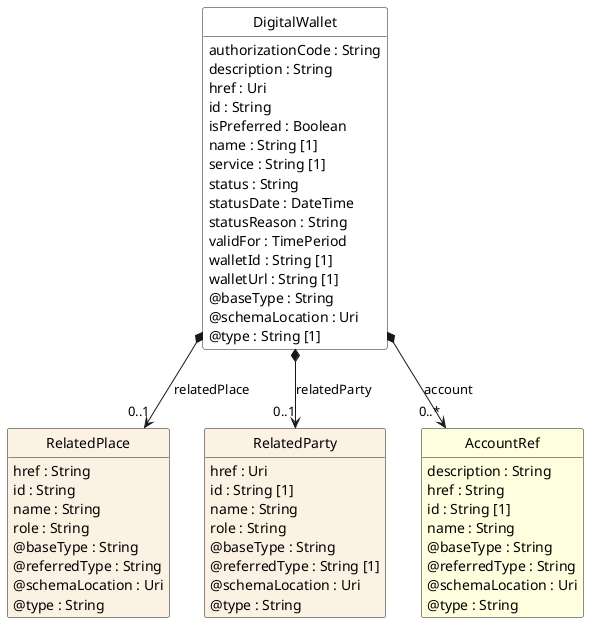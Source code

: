 @startuml
hide circle
hide methods
hide stereotype
show <<Enumeration>> stereotype
skinparam class {
   BackgroundColor<<Enumeration>> #E6F5F7
   BackgroundColor<<Ref>> #FFFFE0
   BackgroundColor<<Pivot>> #FFFFFFF
   BackgroundColor<<SimpleType>> #E2F0DA
   BackgroundColor #FCF2E3
}

class DigitalWallet <<Pivot>> {
    authorizationCode : String
    description : String
    href : Uri
    id : String
    isPreferred : Boolean
    name : String [1]
    service : String [1]
    status : String
    statusDate : DateTime
    statusReason : String
    validFor : TimePeriod
    walletId : String [1]
    walletUrl : String [1]
    @baseType : String
    @schemaLocation : Uri
    @type : String [1]
}

class RelatedPlace  {
    href : String
    id : String
    name : String
    role : String
    @baseType : String
    @referredType : String
    @schemaLocation : Uri
    @type : String
}

class RelatedParty  {
    href : Uri
    id : String [1]
    name : String
    role : String
    @baseType : String
    @referredType : String [1]
    @schemaLocation : Uri
    @type : String
}

class AccountRef  <<Ref>> {
    description : String
    href : String
    id : String [1]
    name : String
    @baseType : String
    @referredType : String
    @schemaLocation : Uri
    @type : String
}

DigitalWallet *-->  "0..1" RelatedParty : relatedParty

DigitalWallet *-->  "0..*" AccountRef : account

DigitalWallet *-->  "0..1" RelatedPlace : relatedPlace

@enduml